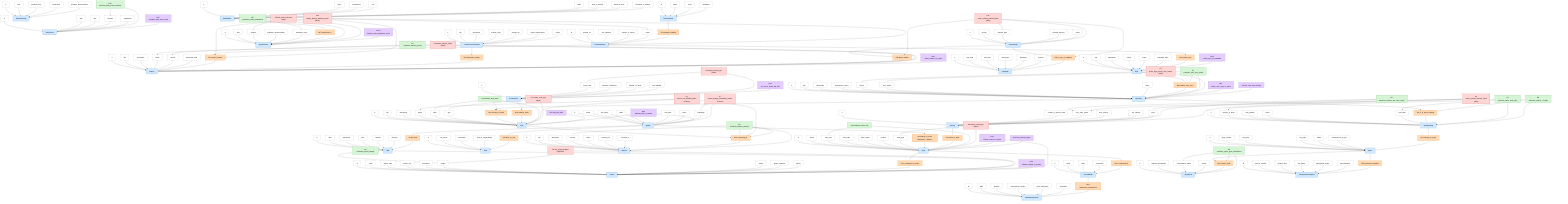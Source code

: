 graph TD
  %% =========== CLASSES ===========
  classDef entity fill:#cfe8ff,stroke:#1f77b4,color:#000,stroke-width:1px;
  classDef attribute fill:#ffffff,stroke:#999,color:#000,stroke-width:1px;
  classDef relation fill:#ffd9b3,stroke:#ff7f0e,color:#000,stroke-width:1px;
  classDef goal fill:#d6f5d6,stroke:#2ca02c,color:#000,stroke-width:1px;
  classDef condition fill:#ffd6d6,stroke:#d62728,color:#000,stroke-width:1px;
  classDef decision fill:#e4ccff,stroke:#9467bd,color:#000,stroke-width:1px;

  %% =========== ENTITIES ===========
  E0["Project"]:::entity
  E1["Team"]:::entity
  E2["Worker"]:::entity
  E3["Feature"]:::entity
  E4["Skill"]:::entity
  E5["Role"]:::entity
  E6["ProductOwner"]:::entity
  E7["ScrumMaster"]:::entity
  E8["ProductBacklog"]:::entity
  E9["Sprint"]:::entity
  E10["SprintPlanning"]:::entity
  E11["DailyScrum"]:::entity
  E12["SprintReview"]:::entity
  E13["SprintRetrospective"]:::entity
  E14["SprintBacklog"]:::entity
  E15["SprintGoal"]:::entity
  E16["Epic"]:::entity
  E17["UserStory"]:::entity
  E18["Task"]:::entity
  E19["DevelopmentSnapshot"]:::entity
  E20["Blocker"]:::entity
  E21["Stakeholder"]:::entity
  E22["Velocity"]:::entity
  E23["ReleasePlan"]:::entity
  E24["Roadmap"]:::entity
  E25["ScrumBoard"]:::entity
  E26["FeatureDocumentation"]:::entity

  %% =========== ATTRIBUTES PER ENTITY ===========
  %% Project
  A_E0_id["id"]:::attribute --> E0
  A_E0_name["name"]:::attribute --> E0
  A_E0_project_start["project_start"]:::attribute --> E0
  A_E0_project_end["project_end"]:::attribute --> E0
  A_E0_description["description"]:::attribute --> E0
  A_E0_budget["budget"]:::attribute --> E0
  A_E0_status["status"]:::attribute --> E0
  A_E0_target_audience["target_audience"]:::attribute --> E0
  A_E0_priority["priority"]:::attribute --> E0

  %% Team
  A_E1_id["id"]:::attribute --> E1
  A_E1_name["name"]:::attribute --> E1
  A_E1_team_size["team_size"]:::attribute --> E1
  A_E1_team_start["team_start"]:::attribute --> E1
  A_E1_team_status["team_status"]:::attribute --> E1
  A_E1_location["location"]:::attribute --> E1
  A_E1_team_type["team_type"]:::attribute --> E1

  %% Worker
  A_E2_id["id"]:::attribute --> E2
  A_E2_name["name"]:::attribute --> E2
  A_E2_first_name["first_name"]:::attribute --> E2
  A_E2_email["email"]:::attribute --> E2
  A_E2_start_date["start_date"]:::attribute --> E2
  A_E2_status["status"]:::attribute --> E2
  A_E2_availability["availability"]:::attribute --> E2

  %% Feature
  A_E3_id["id"]:::attribute --> E3
  A_E3_title["title"]:::attribute --> E3
  A_E3_description["description"]:::attribute --> E3
  A_E3_status["status"]:::attribute --> E3
  A_E3_priority["priority"]:::attribute --> E3
  A_E3_estimated_effort["estimated_effort"]:::attribute --> E3

  %% Skill
  A_E4_id["id"]:::attribute --> E4
  A_E4_label["label"]:::attribute --> E4
  A_E4_description["description"]:::attribute --> E4
  A_E4_level["level"]:::attribute --> E4
  A_E4_certified["certified"]:::attribute --> E4
  A_E4_category["category"]:::attribute --> E4

  %% Role
  A_E5_id["id"]:::attribute --> E5
  A_E5_role_name["role_name"]:::attribute --> E5
  A_E5_description["description"]:::attribute --> E5
  A_E5_area_of_responsibility["area_of_responsibility"]:::attribute --> E5

  %% ProductOwner
  A_E6_id["id"]:::attribute --> E6
  A_E6_name["name"]:::attribute --> E6
  A_E6_email["email"]:::attribute --> E6
  A_E6_availability["availability"]:::attribute --> E6

  %% ScrumMaster
  A_E7_id["id"]:::attribute --> E7
  A_E7_name["name"]:::attribute --> E7
  A_E7_email["email"]:::attribute --> E7
  A_E7_experience["experience"]:::attribute --> E7

  %% ProductBacklog
  A_E8_id["id"]:::attribute --> E8
  A_E8_created_on["created_on"]:::attribute --> E8
  A_E8_last_updated["last_updated"]:::attribute --> E8
  A_E8_number_of_entries["number_of_entries"]:::attribute --> E8
  A_E8_status["status"]:::attribute --> E8

  %% Sprint
  A_E9_id["id"]:::attribute --> E9
  A_E9_sprint_number["sprint_number"]:::attribute --> E9
  A_E9_start_date["start_date"]:::attribute --> E9
  A_E9_end_date["end_date"]:::attribute --> E9
  A_E9_status["status"]:::attribute --> E9
  A_E9_achievement_of_goal["achievement_of_goal"]:::attribute --> E9

  %% SprintPlanning
  A_E10_id["id"]:::attribute --> E10
  A_E10_date["date"]:::attribute --> E10
  A_E10_duration["duration_(min)"]:::attribute --> E10
  A_E10_moderation["moderation"]:::attribute --> E10
  A_E10_outcome_documentation["outcome_documentation"]:::attribute --> E10

  %% DailyScrum
  A_E11_id["id"]:::attribute --> E11
  A_E11_date["date"]:::attribute --> E11
  A_E11_time["time"]:::attribute --> E11
  A_E11_duration["duration"]:::attribute --> E11
  A_E11_moderation["moderation"]:::attribute --> E11

  %% SprintReview
  A_E12_id["id"]:::attribute --> E12
  A_E12_date["date"]:::attribute --> E12
  A_E12_duration["duration"]:::attribute --> E12
  A_E12_feedback_documentation["feedback_documentation"]:::attribute --> E12
  A_E12_attendees_count["attendees_count"]:::attribute --> E12

  %% SprintRetrospective
  A_E13_id["id"]:::attribute --> E13
  A_E13_date["date"]:::attribute --> E13
  A_E13_duration["duration"]:::attribute --> E13
  A_E13_improvement_actions["improvement_actions"]:::attribute --> E13
  A_E13_team_satisfaction["team_satisfaction"]:::attribute --> E13
  A_E13_moderation["moderation"]:::attribute --> E13

  %% SprintBacklog
  A_E14_id["id"]:::attribute --> E14
  A_E14_number_of_tasks["number_of_tasks"]:::attribute --> E14
  A_E14_last_updated["last_updated"]:::attribute --> E14
  A_E14_status["status"]:::attribute --> E14
  A_E14_total_effort["total_effort"]:::attribute --> E14

  %% SprintGoal
  A_E15_id["id"]:::attribute --> E15
  A_E15_objective_description["objective_description"]:::attribute --> E15
  A_E15_achievement_status["achievement_status"]:::attribute --> E15
  A_E15_benefit["benefit"]:::attribute --> E15

  %% Epic
  A_E16_id["id"]:::attribute --> E16
  A_E16_title["title"]:::attribute --> E16
  A_E16_description["description"]:::attribute --> E16
  A_E16_priority["priority"]:::attribute --> E16
  A_E16_status["status"]:::attribute --> E16
  A_E16_estimated_effort["estimated_effort"]:::attribute --> E16

  %% UserStory
  A_E17_id["id"]:::attribute --> E17
  A_E17_title["title"]:::attribute --> E17
  A_E17_description["description"]:::attribute --> E17
  A_E17_acceptance_criteria["acceptance_criteria"]:::attribute --> E17
  A_E17_priority["priority"]:::attribute --> E17
  A_E17_story_points["story_points"]:::attribute --> E17
  A_E17_status["status"]:::attribute --> E17

  %% Task
  A_E18_id["id"]:::attribute --> E18
  A_E18_title["title"]:::attribute --> E18
  A_E18_description["description"]:::attribute --> E18
  A_E18_status["status"]:::attribute --> E18
  A_E18_effort["effort"]:::attribute --> E18
  A_E18_type["type"]:::attribute --> E18

  %% DevelopmentSnapshot
  A_E19_id["id"]:::attribute --> E19
  A_E19_version_number["version_number"]:::attribute --> E19
  A_E19_creation_date["creation_date"]:::attribute --> E19
  A_E19_test_status["test_status"]:::attribute --> E19
  A_E19_deployment_target["deployment_target"]:::attribute --> E19
  A_E19_documentation["documentation"]:::attribute --> E19

  %% Blocker
  A_E20_id["id"]:::attribute --> E20
  A_E20_title["title"]:::attribute --> E20
  A_E20_description["description"]:::attribute --> E20
  A_E20_severity["severity"]:::attribute --> E20
  A_E20_status["status"]:::attribute --> E20
  A_E20_detected_on["detected_on"]:::attribute --> E20
  A_E20_resolved_on["resolved_on"]:::attribute --> E20

  %% Stakeholder
  A_E21_id["id"]:::attribute --> E21
  A_E21_name["name"]:::attribute --> E21
  A_E21_organization["organization"]:::attribute --> E21
  A_E21_role["role"]:::attribute --> E21
  A_E21_email["email"]:::attribute --> E21
  A_E21_area_of_interest["area_of_interest"]:::attribute --> E21
  A_E21_influence_level["influence_level"]:::attribute --> E21
  A_E21_relevance_to_feature["relevance_to_feature"]:::attribute --> E21

  %% Velocity
  A_E22_id["id"]:::attribute --> E22
  A_E22_number_of_sprints_used["number_of_sprints_used"]:::attribute --> E22
  A_E22_avg_story_points["avg._story_points"]:::attribute --> E22
  A_E22_max_velocity["max_velocity"]:::attribute --> E22
  A_E22_min_velocity["min_velocity"]:::attribute --> E22
  A_E22_trend["trend"]:::attribute --> E22

  %% ReleasePlan
  A_E23_id["id"]:::attribute --> E23
  A_E23_version["version"]:::attribute --> E23
  A_E23_planned_date["planned_date"]:::attribute --> E23
  A_E23_included_features["included_features"]:::attribute --> E23
  A_E23_status["status"]:::attribute --> E23

  %% Roadmap
  A_E24_id["id"]:::attribute --> E24
  A_E24_start_date["start_date"]:::attribute --> E24
  A_E24_end_date["end_date"]:::attribute --> E24
  A_E24_milestones["milestones"]:::attribute --> E24
  A_E24_objectives["objectives"]:::attribute --> E24
  A_E24_versions["versions"]:::attribute --> E24

  %% ScrumBoard
  A_E25_id["id"]:::attribute --> E25
  A_E25_board_type["board_type"]:::attribute --> E25
  A_E25_columns["columns_(todo/done...)"]:::attribute --> E25
  A_E25_number_of_cards["number_of_cards"]:::attribute --> E25
  A_E25_last_updated["last_updated"]:::attribute --> E25

  %% FeatureDocumentation
  A_E26_id["id"]:::attribute --> E26
  A_E26_title["title"]:::attribute --> E26
  A_E26_description["description"]:::attribute --> E26
  A_E26_creation_date["creation_date"]:::attribute --> E26
  A_E26_change_log["change_log"]:::attribute --> E26
  A_E26_linked_requirements["linked_requirements"]:::attribute --> E26
  A_E26_author["author"]:::attribute --> E26

  %% =========== RELATIONS AS NODES ===========
  R1["R1 is_assigned_to_project"]:::relation
  E1 --> R1 --> E0

  R2["R2 belongs_to_team (Employee→Worker)"]:::relation
  E2 --> R2 --> E1

  R3["R3 has_skill"]:::relation
  E2 --> R3 --> E4

  R4["R4 takes_on_role"]:::relation
  E2 --> R4 --> E5

  R5["R5 manages_backlog"]:::relation
  E6 --> R5 --> E8

  R6["R6 is_supported_by"]:::relation
  E1 --> R6 --> E7

  R7["R7 contains_feature"]:::relation
  E8 --> R7 --> E3

  R8["R8 contains_epic"]:::relation
  E8 --> R8 --> E16

  R9["R9 contains_user_story"]:::relation
  E16 --> R9 --> E17

  R10["R10 consists_of_tasks"]:::relation
  E17 --> R10 --> E18

  R11["R11 is_in_sprint_backlog"]:::relation
  E17 --> R11 --> E14

  R12["R12 belongs_to_sprint"]:::relation
  E14 --> R12 --> E9

  R13["R13 pursues_goal"]:::relation
  E9 --> R13 --> E15

  R14["R14 contains_tasks"]:::relation
  E25 --> R14 --> E18

  R15["R15 documents_feature"]:::relation
  E26 --> R15 --> E3

  R16["R16 is_blocked_by"]:::relation
  E18 --> R16 --> E20

  R17["R17 participates_in"]:::relation
  E21 --> R17 --> E12

  R18["R18 moderates_retrospective"]:::relation
  E7 --> R18 --> E13

  R19["R19 refers_to_team"]:::relation
  E22 --> R19 --> E1

  R20["R20 plans_release"]:::relation
  E23 --> R20 --> E3

  R21["R21 is_part_of_roadmap"]:::relation
  E23 --> R21 --> E24

  R22["R22 generates_snapshot"]:::relation
  E9 --> R22 --> E19

  %% =========== GOALS (connect to Entity/Attribute) ===========
  G0["G0 maximize_velocity_avg_story_points"]:::goal
  G0 --> E22
  G0 --> A_E22_avg_story_points

  G1["G1 minimize_sprint_total_effort"]:::goal
  G1 --> E14
  G1 --> A_E14_total_effort

  G2["G2 minimize_blocker_severity"]:::goal
  G2 --> E20
  G2 --> A_E20_severity
  G2 --> R16

  G3["G3 maximize_feature_priority"]:::goal
  G3 --> E3
  G3 --> A_E3_priority

  G4["G4 minimize_task_effort"]:::goal
  G4 --> E18
  G4 --> A_E18_effort

  G5["G5 maximize_sprint_goal_achievement"]:::goal
  G5 --> E15
  G5 --> A_E15_achievement_status

  G6["G6 minimize_project_budget"]:::goal
  G6 --> E0
  G6 --> A_E0_budget

  G7["G7 maximize_user_story_points"]:::goal
  G7 --> E17
  G7 --> A_E17_story_points

  G8["G8 minimize_number_of_tasks"]:::goal
  G8 --> E14
  G8 --> A_E14_number_of_tasks

  G9["G9 maximize_review_attendance"]:::goal
  G9 --> E12
  G9 --> A_E12_attendees_count

  G10["G10 minimize_daily_scrum_duration"]:::goal
  G10 --> E11
  G10 --> A_E11_duration

  G11["G11 maximize_team_size"]:::goal
  G11 --> E1
  G11 --> A_E1_team_size

  %% =========== CONDITIONS (connect to Entity/Attribute) ===========
  C0["C0 require_feature_status (Must)"]:::condition
  C0 --> E3
  C0 --> A_E3_status

  C1["C1 cannot_use_blocked_tasks (Cannot)"]:::condition
  C1 --> E18
  C1 --> A_E18_status
  C1 --> R16

  C2["C2 require_task_type (Must)"]:::condition
  C2 --> E18
  C2 --> A_E18_type

  C3["C3 prefer_high_priority_user_stories (May)"]:::condition
  C3 --> E17
  C3 --> A_E17_priority

  C4["C4 cap_project_budget (May/Soft)"]:::condition
  C4 --> E0
  C4 --> A_E0_budget

  C5["C5 limit_review_duration (May)"]:::condition
  C5 --> E12
  C5 --> A_E12_duration

  C6["C6 require_team_type (Must)"]:::condition
  C6 --> E1
  C6 --> A_E1_team_type

  C7["C7 cannot_assign_unavailable_worker (Cannot)"]:::condition
  C7 --> E2
  C7 --> A_E2_availability

  C8["C8 require_board_type (Must)"]:::condition
  C8 --> E25
  C8 --> A_E25_board_type

  C9["C9 prefer_positive_velocity_trend (May)"]:::condition
  C9 --> E22
  C9 --> A_E22_trend
  C9 --> A_E22_avg_story_points

  C10["C10 require_product_backlog_status (Must)"]:::condition
  C10 --> E8
  C10 --> A_E8_status
  C10 --> R7

  C11["C11 prefer_release_planned_date (May)"]:::condition
  C11 --> E23
  C11 --> A_E23_planned_date
  C11 --> R20

  %% =========== DECISION VARIABLES (connect to relevant Entities) ===========
  DV0["DV0 select_feature_for_sprint"]:::decision --> E3
  DV1["DV1 assign_user_story_to_sprint"]:::decision --> E17
  DV2["DV2 allocate_task_to_worker"]:::decision
  DV2 --> E18
  DV2 --> E2
  DV3["DV3 set_task_effort"]:::decision --> E18
  DV4["DV4 allocate_budget_to_project"]:::decision --> E0
  DV5["DV5 choose_team_for_project"]:::decision
  DV5 --> E1
  DV5 --> E0
  DV6["DV6 set_user_story_priority"]:::decision --> E17
  DV7["DV7 schedule_daily_scrum_time"]:::decision --> E11
  DV8["DV8 select_epic_for_roadmap"]:::decision --> E16
  DV9["DV9 set_scrum_board_wip_limit"]:::decision --> E25
  DV10["DV10 decide_review_attendees_count"]:::decision --> E12
  DV11["DV11 set_velocity_target"]:::decision --> E1

  %% =========== EXTRA: show a few cross-links for context ===========
  %% Connecting goals/conditions to related relations where meaningful
  G7 --> R9
  G4 --> R10
  G8 --> R11
  G5 --> R13
  G2 --> R16
  C10 --> R7
  C11 --> R21
